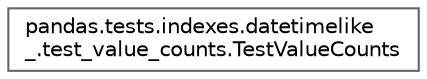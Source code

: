digraph "Graphical Class Hierarchy"
{
 // LATEX_PDF_SIZE
  bgcolor="transparent";
  edge [fontname=Helvetica,fontsize=10,labelfontname=Helvetica,labelfontsize=10];
  node [fontname=Helvetica,fontsize=10,shape=box,height=0.2,width=0.4];
  rankdir="LR";
  Node0 [id="Node000000",label="pandas.tests.indexes.datetimelike\l_.test_value_counts.TestValueCounts",height=0.2,width=0.4,color="grey40", fillcolor="white", style="filled",URL="$de/d1f/classpandas_1_1tests_1_1indexes_1_1datetimelike___1_1test__value__counts_1_1TestValueCounts.html",tooltip=" "];
}
